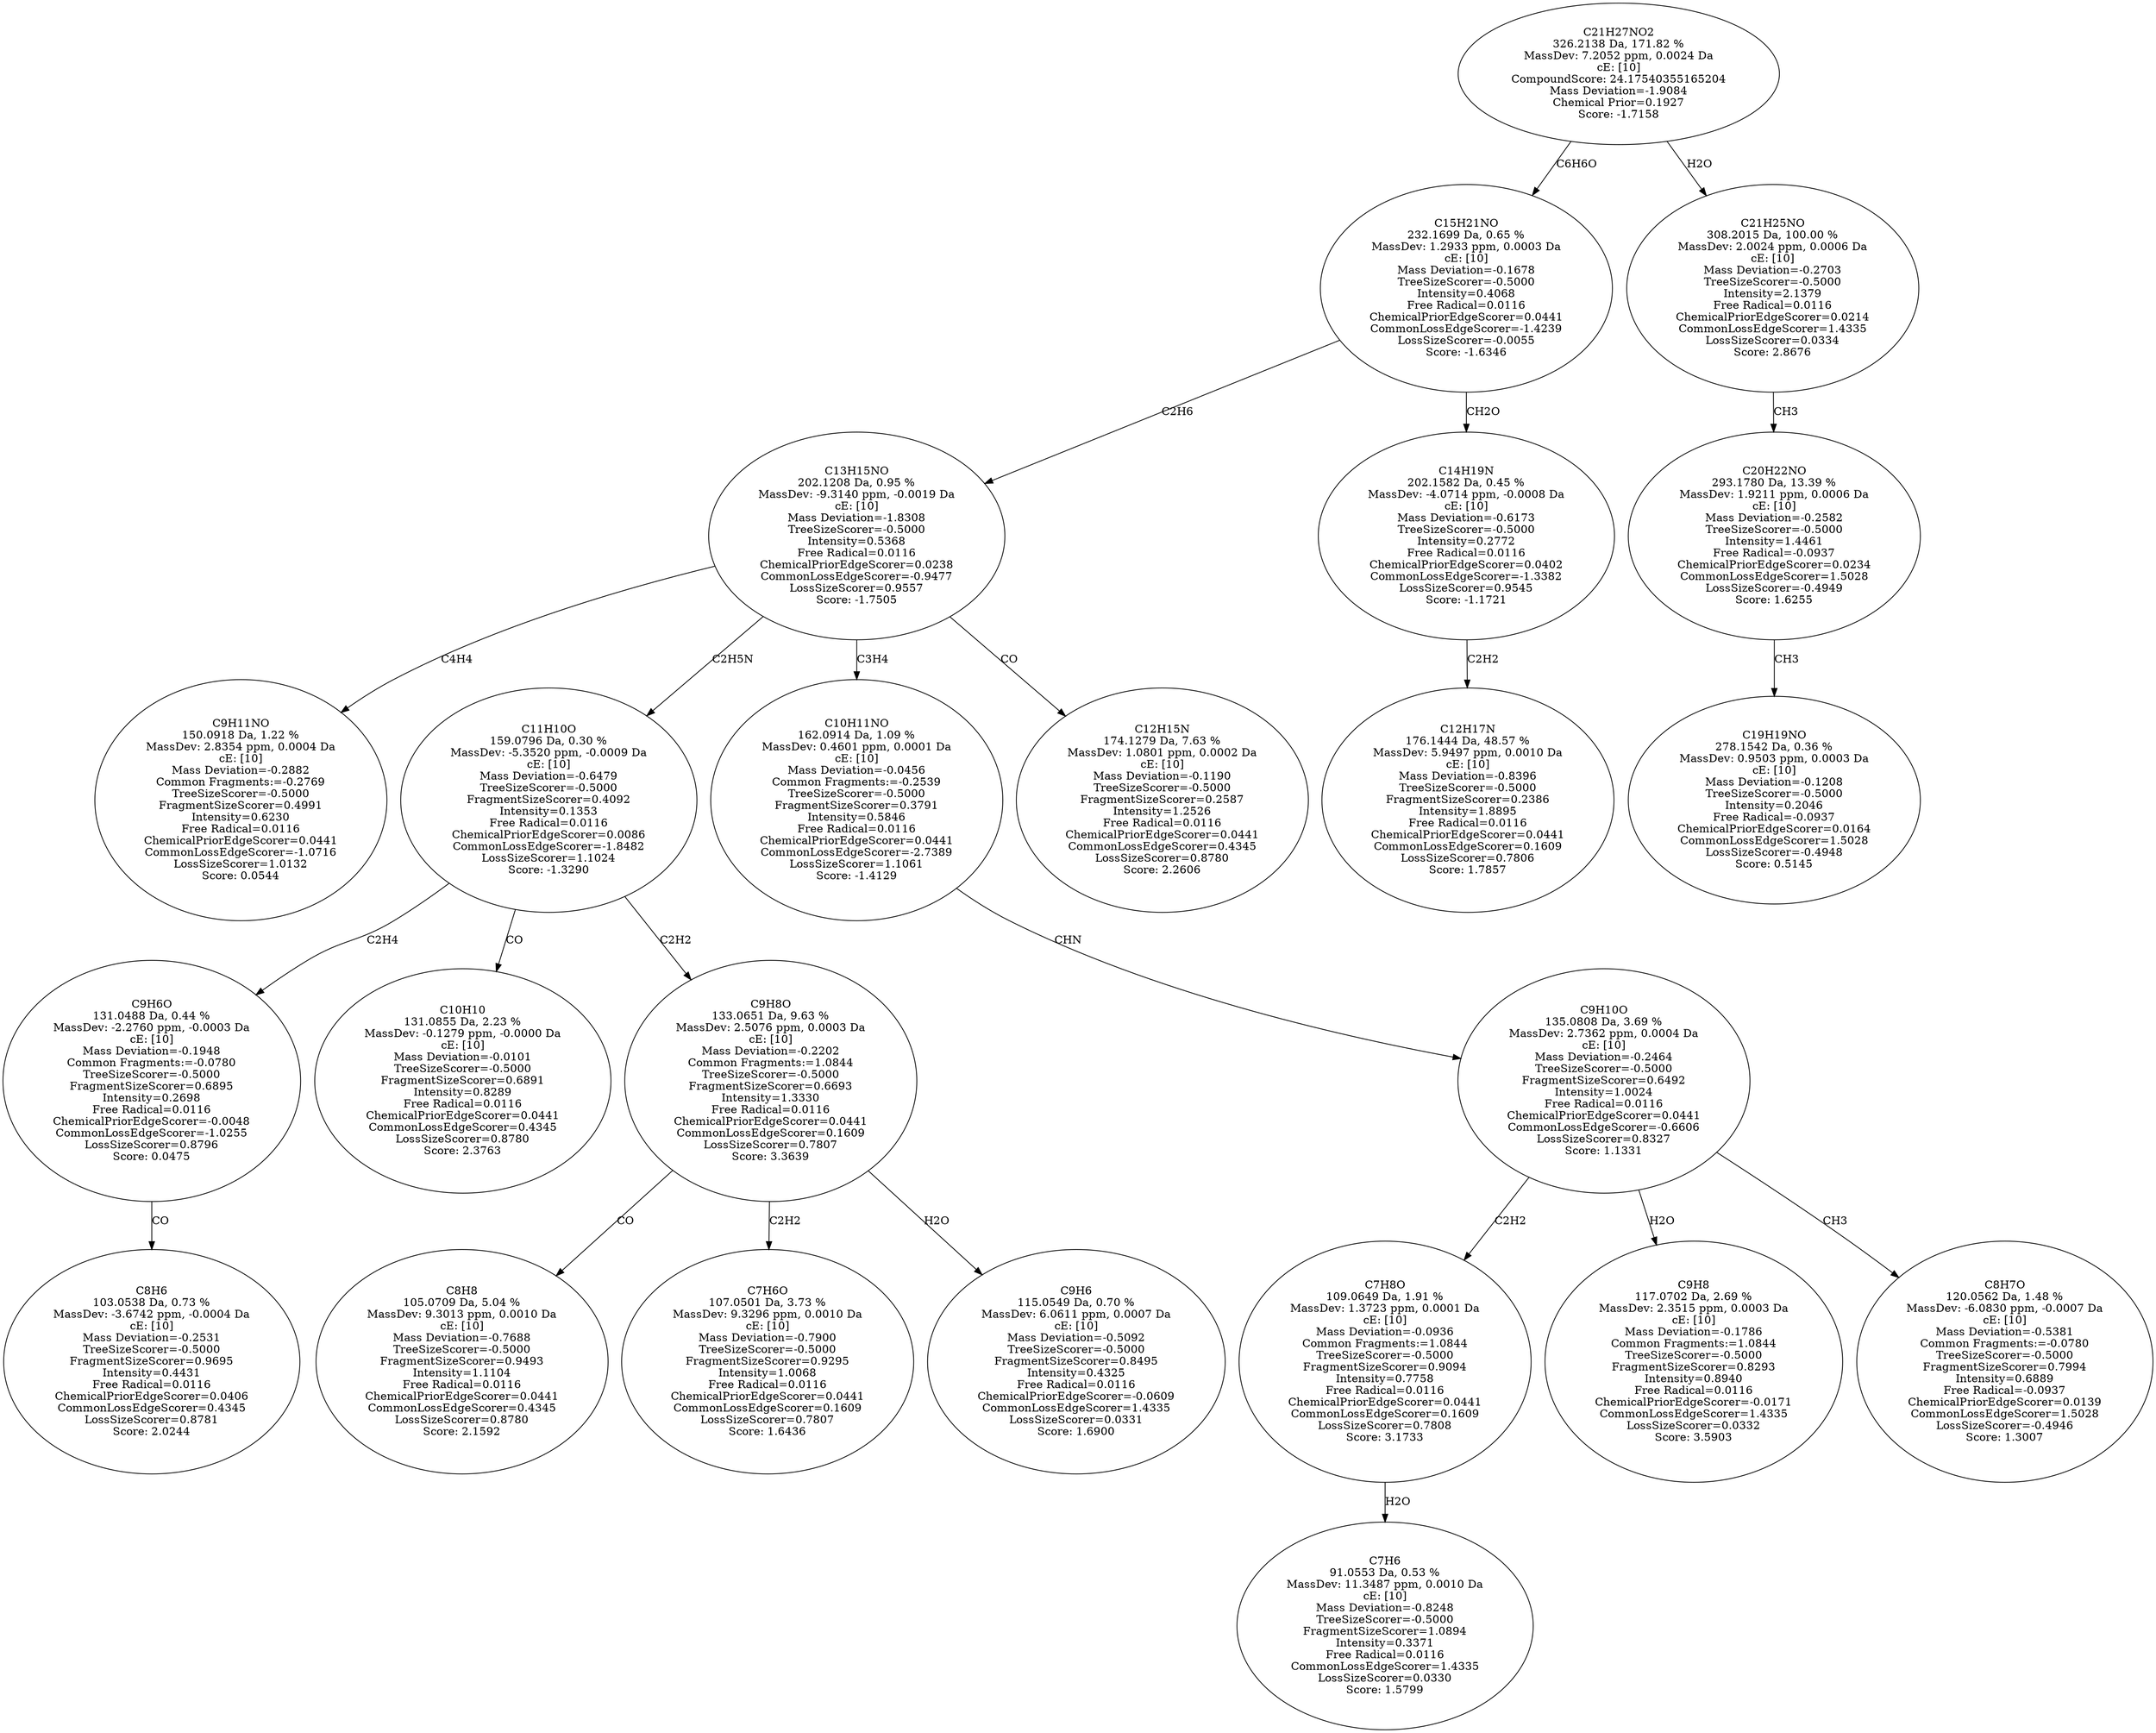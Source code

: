 strict digraph {
v1 [label="C9H11NO\n150.0918 Da, 1.22 %\nMassDev: 2.8354 ppm, 0.0004 Da\ncE: [10]\nMass Deviation=-0.2882\nCommon Fragments:=-0.2769\nTreeSizeScorer=-0.5000\nFragmentSizeScorer=0.4991\nIntensity=0.6230\nFree Radical=0.0116\nChemicalPriorEdgeScorer=0.0441\nCommonLossEdgeScorer=-1.0716\nLossSizeScorer=1.0132\nScore: 0.0544"];
v2 [label="C8H6\n103.0538 Da, 0.73 %\nMassDev: -3.6742 ppm, -0.0004 Da\ncE: [10]\nMass Deviation=-0.2531\nTreeSizeScorer=-0.5000\nFragmentSizeScorer=0.9695\nIntensity=0.4431\nFree Radical=0.0116\nChemicalPriorEdgeScorer=0.0406\nCommonLossEdgeScorer=0.4345\nLossSizeScorer=0.8781\nScore: 2.0244"];
v3 [label="C9H6O\n131.0488 Da, 0.44 %\nMassDev: -2.2760 ppm, -0.0003 Da\ncE: [10]\nMass Deviation=-0.1948\nCommon Fragments:=-0.0780\nTreeSizeScorer=-0.5000\nFragmentSizeScorer=0.6895\nIntensity=0.2698\nFree Radical=0.0116\nChemicalPriorEdgeScorer=-0.0048\nCommonLossEdgeScorer=-1.0255\nLossSizeScorer=0.8796\nScore: 0.0475"];
v4 [label="C10H10\n131.0855 Da, 2.23 %\nMassDev: -0.1279 ppm, -0.0000 Da\ncE: [10]\nMass Deviation=-0.0101\nTreeSizeScorer=-0.5000\nFragmentSizeScorer=0.6891\nIntensity=0.8289\nFree Radical=0.0116\nChemicalPriorEdgeScorer=0.0441\nCommonLossEdgeScorer=0.4345\nLossSizeScorer=0.8780\nScore: 2.3763"];
v5 [label="C8H8\n105.0709 Da, 5.04 %\nMassDev: 9.3013 ppm, 0.0010 Da\ncE: [10]\nMass Deviation=-0.7688\nTreeSizeScorer=-0.5000\nFragmentSizeScorer=0.9493\nIntensity=1.1104\nFree Radical=0.0116\nChemicalPriorEdgeScorer=0.0441\nCommonLossEdgeScorer=0.4345\nLossSizeScorer=0.8780\nScore: 2.1592"];
v6 [label="C7H6O\n107.0501 Da, 3.73 %\nMassDev: 9.3296 ppm, 0.0010 Da\ncE: [10]\nMass Deviation=-0.7900\nTreeSizeScorer=-0.5000\nFragmentSizeScorer=0.9295\nIntensity=1.0068\nFree Radical=0.0116\nChemicalPriorEdgeScorer=0.0441\nCommonLossEdgeScorer=0.1609\nLossSizeScorer=0.7807\nScore: 1.6436"];
v7 [label="C9H6\n115.0549 Da, 0.70 %\nMassDev: 6.0611 ppm, 0.0007 Da\ncE: [10]\nMass Deviation=-0.5092\nTreeSizeScorer=-0.5000\nFragmentSizeScorer=0.8495\nIntensity=0.4325\nFree Radical=0.0116\nChemicalPriorEdgeScorer=-0.0609\nCommonLossEdgeScorer=1.4335\nLossSizeScorer=0.0331\nScore: 1.6900"];
v8 [label="C9H8O\n133.0651 Da, 9.63 %\nMassDev: 2.5076 ppm, 0.0003 Da\ncE: [10]\nMass Deviation=-0.2202\nCommon Fragments:=1.0844\nTreeSizeScorer=-0.5000\nFragmentSizeScorer=0.6693\nIntensity=1.3330\nFree Radical=0.0116\nChemicalPriorEdgeScorer=0.0441\nCommonLossEdgeScorer=0.1609\nLossSizeScorer=0.7807\nScore: 3.3639"];
v9 [label="C11H10O\n159.0796 Da, 0.30 %\nMassDev: -5.3520 ppm, -0.0009 Da\ncE: [10]\nMass Deviation=-0.6479\nTreeSizeScorer=-0.5000\nFragmentSizeScorer=0.4092\nIntensity=0.1353\nFree Radical=0.0116\nChemicalPriorEdgeScorer=0.0086\nCommonLossEdgeScorer=-1.8482\nLossSizeScorer=1.1024\nScore: -1.3290"];
v10 [label="C7H6\n91.0553 Da, 0.53 %\nMassDev: 11.3487 ppm, 0.0010 Da\ncE: [10]\nMass Deviation=-0.8248\nTreeSizeScorer=-0.5000\nFragmentSizeScorer=1.0894\nIntensity=0.3371\nFree Radical=0.0116\nCommonLossEdgeScorer=1.4335\nLossSizeScorer=0.0330\nScore: 1.5799"];
v11 [label="C7H8O\n109.0649 Da, 1.91 %\nMassDev: 1.3723 ppm, 0.0001 Da\ncE: [10]\nMass Deviation=-0.0936\nCommon Fragments:=1.0844\nTreeSizeScorer=-0.5000\nFragmentSizeScorer=0.9094\nIntensity=0.7758\nFree Radical=0.0116\nChemicalPriorEdgeScorer=0.0441\nCommonLossEdgeScorer=0.1609\nLossSizeScorer=0.7808\nScore: 3.1733"];
v12 [label="C9H8\n117.0702 Da, 2.69 %\nMassDev: 2.3515 ppm, 0.0003 Da\ncE: [10]\nMass Deviation=-0.1786\nCommon Fragments:=1.0844\nTreeSizeScorer=-0.5000\nFragmentSizeScorer=0.8293\nIntensity=0.8940\nFree Radical=0.0116\nChemicalPriorEdgeScorer=-0.0171\nCommonLossEdgeScorer=1.4335\nLossSizeScorer=0.0332\nScore: 3.5903"];
v13 [label="C8H7O\n120.0562 Da, 1.48 %\nMassDev: -6.0830 ppm, -0.0007 Da\ncE: [10]\nMass Deviation=-0.5381\nCommon Fragments:=-0.0780\nTreeSizeScorer=-0.5000\nFragmentSizeScorer=0.7994\nIntensity=0.6889\nFree Radical=-0.0937\nChemicalPriorEdgeScorer=0.0139\nCommonLossEdgeScorer=1.5028\nLossSizeScorer=-0.4946\nScore: 1.3007"];
v14 [label="C9H10O\n135.0808 Da, 3.69 %\nMassDev: 2.7362 ppm, 0.0004 Da\ncE: [10]\nMass Deviation=-0.2464\nTreeSizeScorer=-0.5000\nFragmentSizeScorer=0.6492\nIntensity=1.0024\nFree Radical=0.0116\nChemicalPriorEdgeScorer=0.0441\nCommonLossEdgeScorer=-0.6606\nLossSizeScorer=0.8327\nScore: 1.1331"];
v15 [label="C10H11NO\n162.0914 Da, 1.09 %\nMassDev: 0.4601 ppm, 0.0001 Da\ncE: [10]\nMass Deviation=-0.0456\nCommon Fragments:=-0.2539\nTreeSizeScorer=-0.5000\nFragmentSizeScorer=0.3791\nIntensity=0.5846\nFree Radical=0.0116\nChemicalPriorEdgeScorer=0.0441\nCommonLossEdgeScorer=-2.7389\nLossSizeScorer=1.1061\nScore: -1.4129"];
v16 [label="C12H15N\n174.1279 Da, 7.63 %\nMassDev: 1.0801 ppm, 0.0002 Da\ncE: [10]\nMass Deviation=-0.1190\nTreeSizeScorer=-0.5000\nFragmentSizeScorer=0.2587\nIntensity=1.2526\nFree Radical=0.0116\nChemicalPriorEdgeScorer=0.0441\nCommonLossEdgeScorer=0.4345\nLossSizeScorer=0.8780\nScore: 2.2606"];
v17 [label="C13H15NO\n202.1208 Da, 0.95 %\nMassDev: -9.3140 ppm, -0.0019 Da\ncE: [10]\nMass Deviation=-1.8308\nTreeSizeScorer=-0.5000\nIntensity=0.5368\nFree Radical=0.0116\nChemicalPriorEdgeScorer=0.0238\nCommonLossEdgeScorer=-0.9477\nLossSizeScorer=0.9557\nScore: -1.7505"];
v18 [label="C12H17N\n176.1444 Da, 48.57 %\nMassDev: 5.9497 ppm, 0.0010 Da\ncE: [10]\nMass Deviation=-0.8396\nTreeSizeScorer=-0.5000\nFragmentSizeScorer=0.2386\nIntensity=1.8895\nFree Radical=0.0116\nChemicalPriorEdgeScorer=0.0441\nCommonLossEdgeScorer=0.1609\nLossSizeScorer=0.7806\nScore: 1.7857"];
v19 [label="C14H19N\n202.1582 Da, 0.45 %\nMassDev: -4.0714 ppm, -0.0008 Da\ncE: [10]\nMass Deviation=-0.6173\nTreeSizeScorer=-0.5000\nIntensity=0.2772\nFree Radical=0.0116\nChemicalPriorEdgeScorer=0.0402\nCommonLossEdgeScorer=-1.3382\nLossSizeScorer=0.9545\nScore: -1.1721"];
v20 [label="C15H21NO\n232.1699 Da, 0.65 %\nMassDev: 1.2933 ppm, 0.0003 Da\ncE: [10]\nMass Deviation=-0.1678\nTreeSizeScorer=-0.5000\nIntensity=0.4068\nFree Radical=0.0116\nChemicalPriorEdgeScorer=0.0441\nCommonLossEdgeScorer=-1.4239\nLossSizeScorer=-0.0055\nScore: -1.6346"];
v21 [label="C19H19NO\n278.1542 Da, 0.36 %\nMassDev: 0.9503 ppm, 0.0003 Da\ncE: [10]\nMass Deviation=-0.1208\nTreeSizeScorer=-0.5000\nIntensity=0.2046\nFree Radical=-0.0937\nChemicalPriorEdgeScorer=0.0164\nCommonLossEdgeScorer=1.5028\nLossSizeScorer=-0.4948\nScore: 0.5145"];
v22 [label="C20H22NO\n293.1780 Da, 13.39 %\nMassDev: 1.9211 ppm, 0.0006 Da\ncE: [10]\nMass Deviation=-0.2582\nTreeSizeScorer=-0.5000\nIntensity=1.4461\nFree Radical=-0.0937\nChemicalPriorEdgeScorer=0.0234\nCommonLossEdgeScorer=1.5028\nLossSizeScorer=-0.4949\nScore: 1.6255"];
v23 [label="C21H25NO\n308.2015 Da, 100.00 %\nMassDev: 2.0024 ppm, 0.0006 Da\ncE: [10]\nMass Deviation=-0.2703\nTreeSizeScorer=-0.5000\nIntensity=2.1379\nFree Radical=0.0116\nChemicalPriorEdgeScorer=0.0214\nCommonLossEdgeScorer=1.4335\nLossSizeScorer=0.0334\nScore: 2.8676"];
v24 [label="C21H27NO2\n326.2138 Da, 171.82 %\nMassDev: 7.2052 ppm, 0.0024 Da\ncE: [10]\nCompoundScore: 24.17540355165204\nMass Deviation=-1.9084\nChemical Prior=0.1927\nScore: -1.7158"];
v17 -> v1 [label="C4H4"];
v3 -> v2 [label="CO"];
v9 -> v3 [label="C2H4"];
v9 -> v4 [label="CO"];
v8 -> v5 [label="CO"];
v8 -> v6 [label="C2H2"];
v8 -> v7 [label="H2O"];
v9 -> v8 [label="C2H2"];
v17 -> v9 [label="C2H5N"];
v11 -> v10 [label="H2O"];
v14 -> v11 [label="C2H2"];
v14 -> v12 [label="H2O"];
v14 -> v13 [label="CH3"];
v15 -> v14 [label="CHN"];
v17 -> v15 [label="C3H4"];
v17 -> v16 [label="CO"];
v20 -> v17 [label="C2H6"];
v19 -> v18 [label="C2H2"];
v20 -> v19 [label="CH2O"];
v24 -> v20 [label="C6H6O"];
v22 -> v21 [label="CH3"];
v23 -> v22 [label="CH3"];
v24 -> v23 [label="H2O"];
}